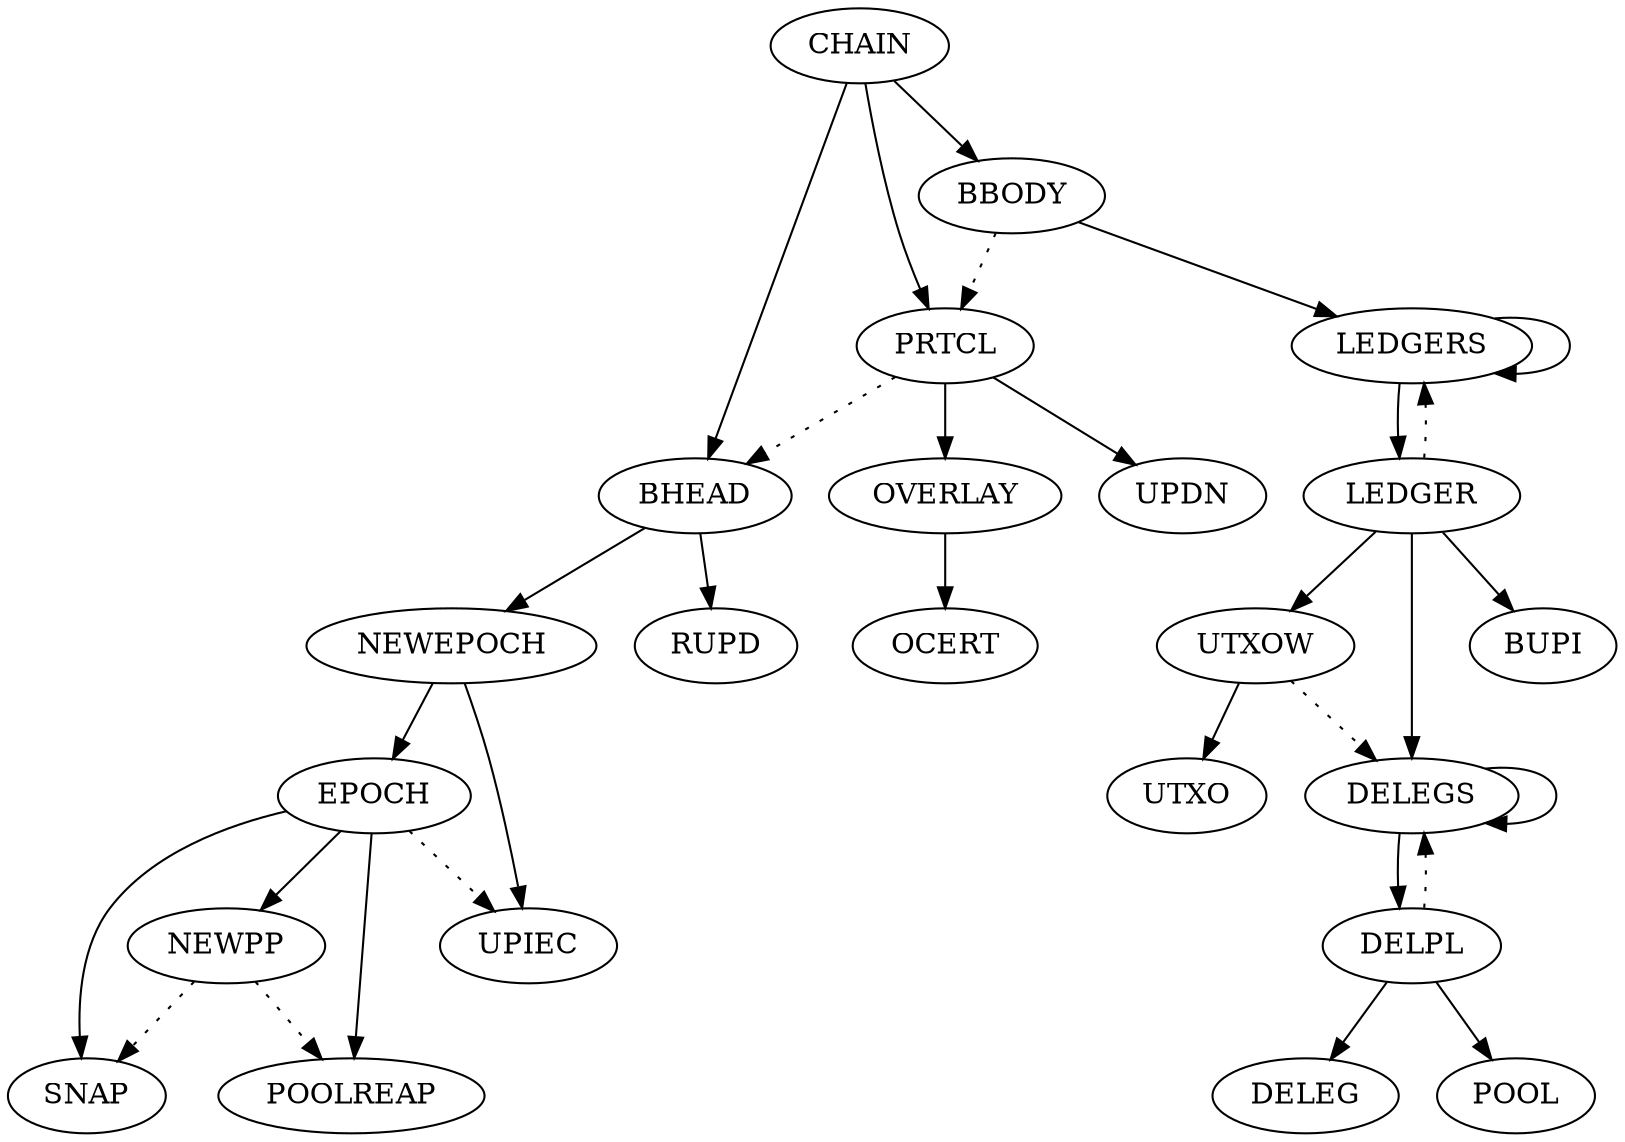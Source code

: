 digraph STS {
        CHAIN -> BBODY
        CHAIN -> PRTCL
        CHAIN -> BHEAD
        BBODY -> PRTCL [style=dotted]
        PRTCL -> BHEAD [style=dotted]

        UTXOW -> UTXO
        UTXOW -> DELEGS [style=dotted]

        DELEGS -> DELPL
        DELEGS -> DELEGS
        DELPL  -> DELEGS [style=dotted]

        DELPL -> DELEG
        DELPL -> POOL

        LEDGER -> BUPI
        LEDGER -> DELEGS
        LEDGER -> UTXOW

        LEDGERS -> LEDGER
        LEDGERS -> LEDGERS
        LEDGER  -> LEDGERS [style=dotted]

        EPOCH -> SNAP
        EPOCH -> POOLREAP
        EPOCH -> NEWPP
        NEWPP -> POOLREAP [style=dotted]
        NEWPP -> SNAP [style=dotted]

        NEWEPOCH -> EPOCH
        NEWEPOCH -> UPIEC
        EPOCH -> UPIEC [style=dotted]

        BHEAD -> RUPD
        BHEAD -> NEWEPOCH

        OVERLAY -> OCERT

        PRTCL -> UPDN
        PRTCL -> OVERLAY

        BBODY -> LEDGERS
}